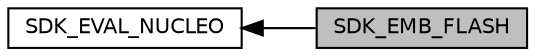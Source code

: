 digraph "SDK_EMB_FLASH"
{
  edge [fontname="Helvetica",fontsize="10",labelfontname="Helvetica",labelfontsize="10"];
  node [fontname="Helvetica",fontsize="10",shape=box];
  rankdir=LR;
  Node1 [label="SDK_EMB_FLASH",height=0.2,width=0.4,color="black", fillcolor="grey75", style="filled", fontcolor="black",tooltip="Management of Software Development Kit eval board FLASH."];
  Node2 [label="SDK_EVAL_NUCLEO",height=0.2,width=0.4,color="black", fillcolor="white", style="filled",URL="$group___s_d_k___e_v_a_l___n_u_c_l_e_o.html",tooltip=" "];
  Node2->Node1 [shape=plaintext, dir="back", style="solid"];
}
